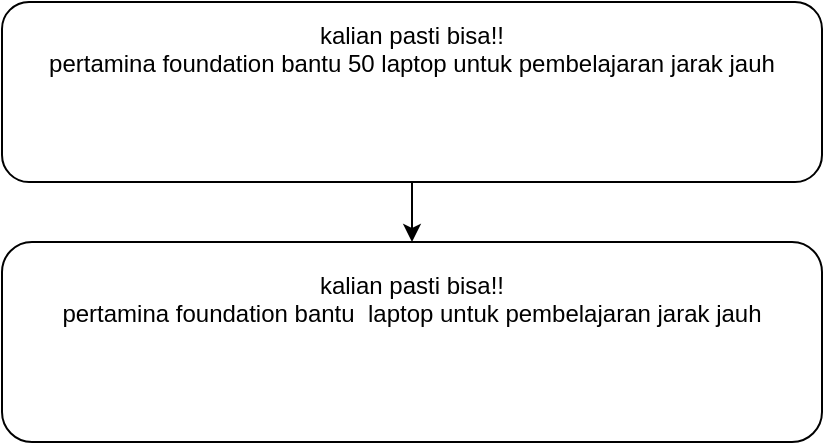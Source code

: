 <mxfile version="14.1.9" type="device"><diagram id="v784VKtAoAaX59sr6y2_" name="Page-1"><mxGraphModel dx="1108" dy="482" grid="1" gridSize="10" guides="1" tooltips="1" connect="1" arrows="1" fold="1" page="1" pageScale="1" pageWidth="827" pageHeight="1169" math="0" shadow="0"><root><mxCell id="0"/><mxCell id="1" parent="0"/><mxCell id="1KNiOCyb68YxS8aXUdBT-7" style="edgeStyle=orthogonalEdgeStyle;rounded=0;orthogonalLoop=1;jettySize=auto;html=1;entryX=0.5;entryY=0;entryDx=0;entryDy=0;" edge="1" parent="1" source="1KNiOCyb68YxS8aXUdBT-4" target="1KNiOCyb68YxS8aXUdBT-5"><mxGeometry relative="1" as="geometry"/></mxCell><mxCell id="1KNiOCyb68YxS8aXUdBT-4" value="&lt;div&gt;&lt;div&gt;&lt;div&gt;kalian pasti bisa!!&lt;/div&gt;&lt;div&gt;pertamina foundation bantu 50 laptop untuk pembelajaran jarak jauh&lt;/div&gt;&lt;div&gt;&lt;br&gt;&lt;/div&gt;&lt;div&gt;&lt;br&gt;&lt;/div&gt;&lt;/div&gt;&lt;/div&gt;&lt;div&gt;&lt;br&gt;&lt;/div&gt;" style="rounded=1;whiteSpace=wrap;html=1;align=center;" vertex="1" parent="1"><mxGeometry x="40" y="50" width="410" height="90" as="geometry"/></mxCell><mxCell id="1KNiOCyb68YxS8aXUdBT-5" value="&lt;div&gt;&lt;div&gt;kalian pasti bisa!!&lt;/div&gt;&lt;div&gt;pertamina foundation bantu&amp;nbsp; laptop untuk pembelajaran jarak jauh&lt;/div&gt;&lt;div&gt;&lt;br&gt;&lt;/div&gt;&lt;div&gt;&lt;br&gt;&lt;/div&gt;&lt;div&gt;&lt;br&gt;&lt;/div&gt;&lt;/div&gt;" style="rounded=1;whiteSpace=wrap;html=1;align=center;" vertex="1" parent="1"><mxGeometry x="40" y="170" width="410" height="100" as="geometry"/></mxCell></root></mxGraphModel></diagram></mxfile>